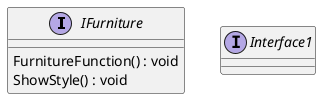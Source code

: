 @startuml
interface IFurniture {
    FurnitureFunction() : void
    ShowStyle() : void
}
interface Interface1 {
}
@enduml
